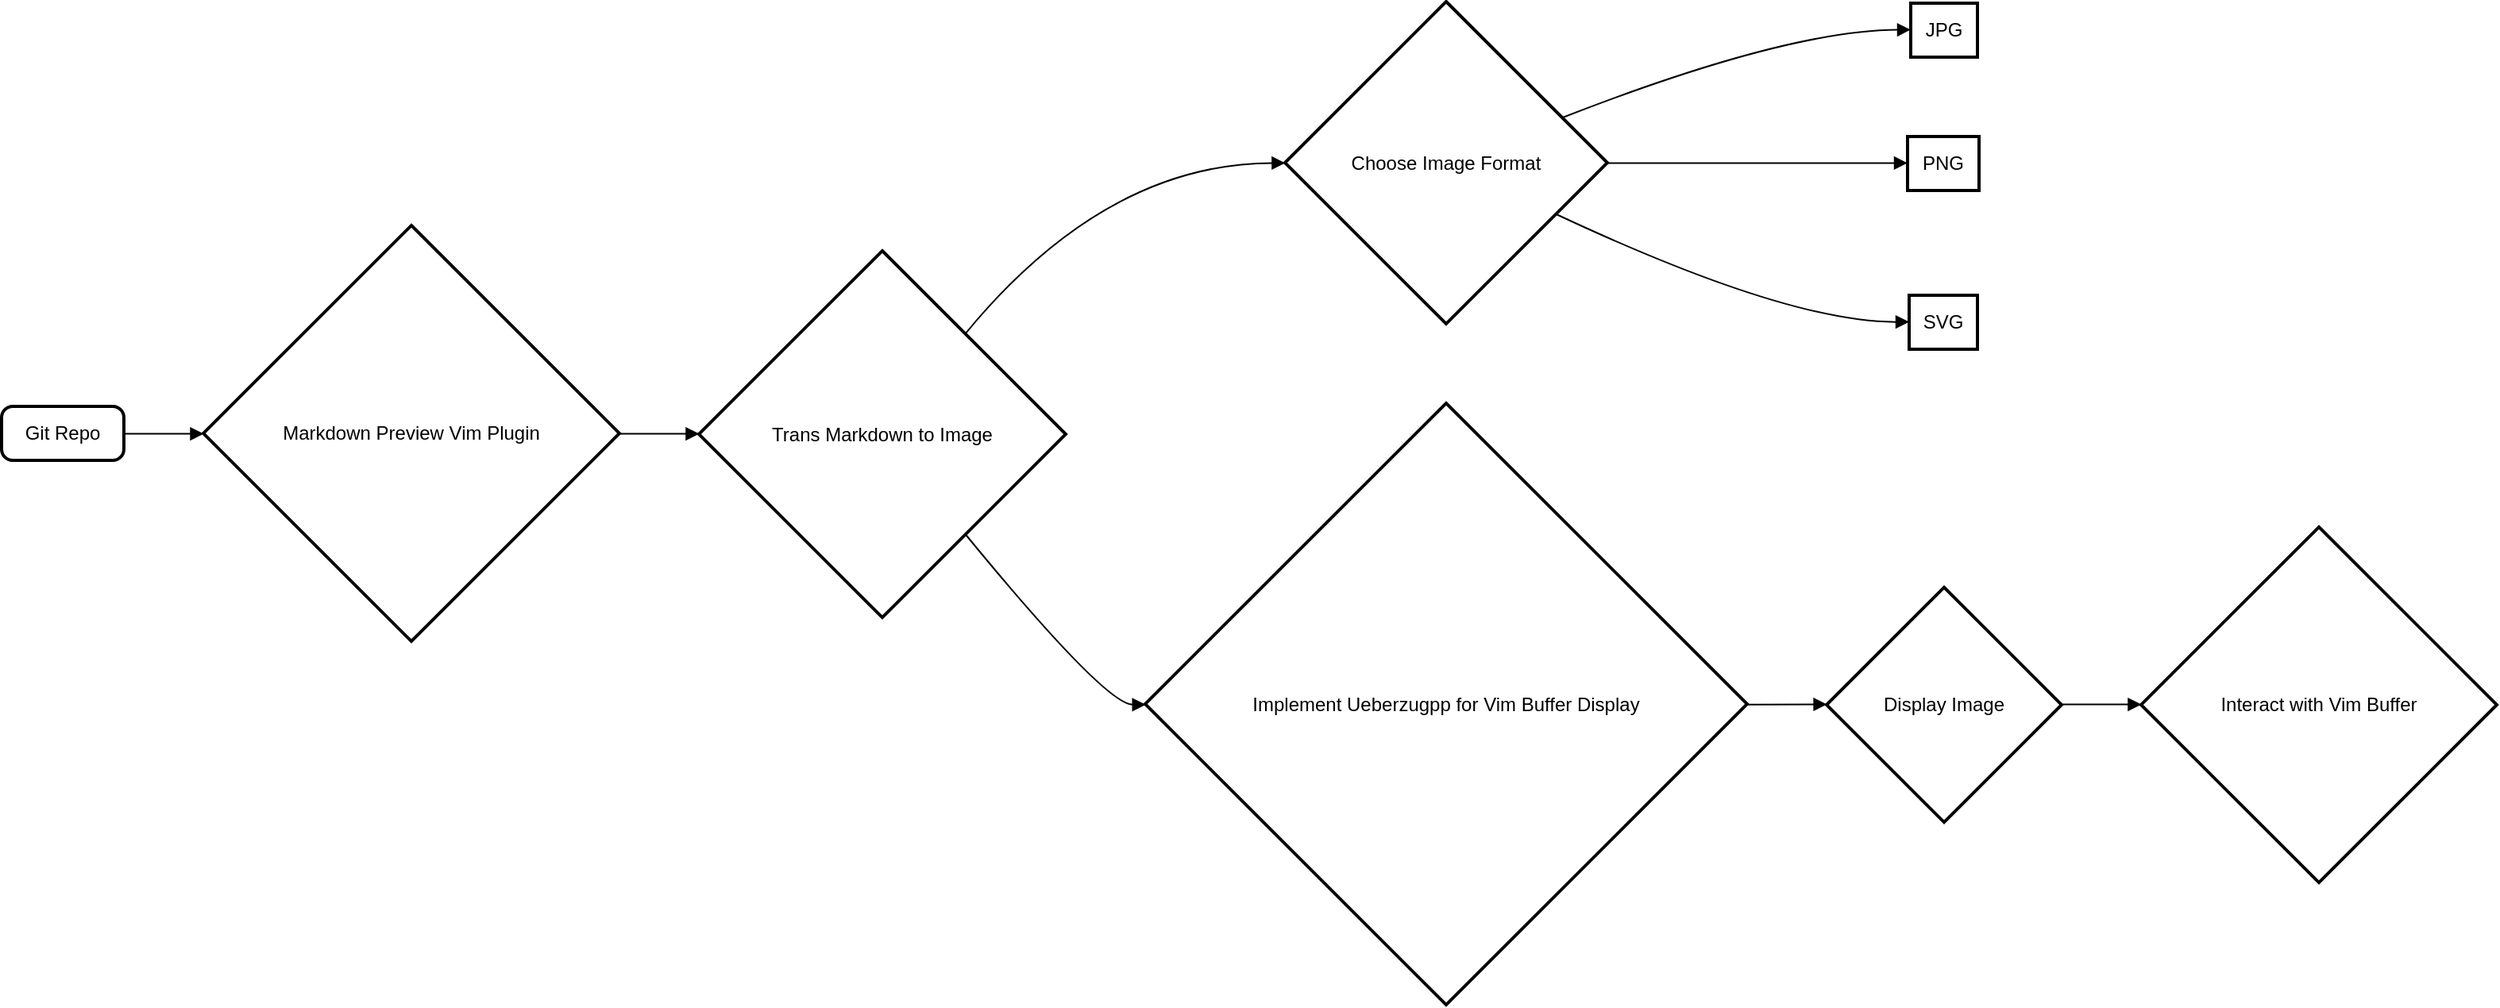 <mxfile version="24.6.4" type="github">
  <diagram name="ページ1" id="QVdreg9Fky29_SkKU2a9">
    <mxGraphModel dx="2261" dy="1928" grid="1" gridSize="10" guides="1" tooltips="1" connect="1" arrows="1" fold="1" page="1" pageScale="1" pageWidth="827" pageHeight="1169" math="1" shadow="0">
      <root>
        <mxCell id="0" />
        <mxCell id="1" parent="0" />
        <mxCell id="2" value="Git Repo" style="rounded=1;absoluteArcSize=1;arcSize=14;whiteSpace=wrap;strokeWidth=2;" parent="1" vertex="1">
          <mxGeometry y="255" width="77" height="34" as="geometry" />
        </mxCell>
        <mxCell id="3" value="Markdown Preview Vim Plugin" style="rhombus;strokeWidth=2;whiteSpace=wrap;" parent="1" vertex="1">
          <mxGeometry x="127" y="141" width="262" height="262" as="geometry" />
        </mxCell>
        <mxCell id="4" value="Trans Markdown to Image" style="rhombus;strokeWidth=2;whiteSpace=wrap;" parent="1" vertex="1">
          <mxGeometry x="439" y="157" width="231" height="231" as="geometry" />
        </mxCell>
        <mxCell id="5" value="Choose Image Format" style="rhombus;strokeWidth=2;whiteSpace=wrap;" parent="1" vertex="1">
          <mxGeometry x="808" width="203" height="203" as="geometry" />
        </mxCell>
        <mxCell id="6" value="JPG" style="whiteSpace=wrap;strokeWidth=2;" parent="1" vertex="1">
          <mxGeometry x="1202" y="1" width="42" height="34" as="geometry" />
        </mxCell>
        <mxCell id="7" value="PNG" style="whiteSpace=wrap;strokeWidth=2;" parent="1" vertex="1">
          <mxGeometry x="1200" y="85" width="45" height="34" as="geometry" />
        </mxCell>
        <mxCell id="8" value="SVG" style="whiteSpace=wrap;strokeWidth=2;" parent="1" vertex="1">
          <mxGeometry x="1201" y="185" width="43" height="34" as="geometry" />
        </mxCell>
        <mxCell id="9" value="Implement Ueberzugpp for Vim Buffer Display" style="rhombus;strokeWidth=2;whiteSpace=wrap;" parent="1" vertex="1">
          <mxGeometry x="720" y="253" width="379" height="379" as="geometry" />
        </mxCell>
        <mxCell id="10" value="Display Image" style="rhombus;strokeWidth=2;whiteSpace=wrap;" parent="1" vertex="1">
          <mxGeometry x="1149" y="369" width="148" height="148" as="geometry" />
        </mxCell>
        <mxCell id="11" value="Interact with Vim Buffer" style="rhombus;strokeWidth=2;whiteSpace=wrap;" parent="1" vertex="1">
          <mxGeometry x="1347" y="331" width="224" height="224" as="geometry" />
        </mxCell>
        <mxCell id="12" value="" style="curved=1;startArrow=none;endArrow=block;exitX=0.998;exitY=0.507;entryX=-0.001;entryY=0.501;" parent="1" source="2" target="3" edge="1">
          <mxGeometry relative="1" as="geometry">
            <Array as="points" />
          </mxGeometry>
        </mxCell>
        <mxCell id="13" value="" style="curved=1;startArrow=none;endArrow=block;exitX=1.001;exitY=0.501;entryX=0.001;entryY=0.499;" parent="1" source="3" target="4" edge="1">
          <mxGeometry relative="1" as="geometry">
            <Array as="points" />
          </mxGeometry>
        </mxCell>
        <mxCell id="14" value="" style="curved=1;startArrow=none;endArrow=block;exitX=0.914;exitY=-0.001;entryX=0.0;entryY=0.501;" parent="1" source="4" target="5" edge="1">
          <mxGeometry relative="1" as="geometry">
            <Array as="points">
              <mxPoint x="695" y="102" />
            </Array>
          </mxGeometry>
        </mxCell>
        <mxCell id="15" value="" style="curved=1;startArrow=none;endArrow=block;exitX=1.002;exitY=0.305;entryX=-0.006;entryY=0.492;" parent="1" source="5" target="6" edge="1">
          <mxGeometry relative="1" as="geometry">
            <Array as="points">
              <mxPoint x="1124" y="18" />
            </Array>
          </mxGeometry>
        </mxCell>
        <mxCell id="16" value="" style="curved=1;startArrow=none;endArrow=block;exitX=1.002;exitY=0.501;entryX=0.01;entryY=0.492;" parent="1" source="5" target="7" edge="1">
          <mxGeometry relative="1" as="geometry">
            <Array as="points" />
          </mxGeometry>
        </mxCell>
        <mxCell id="17" value="" style="curved=1;startArrow=none;endArrow=block;exitX=1.002;exitY=0.735;entryX=0.011;entryY=0.494;" parent="1" source="5" target="8" edge="1">
          <mxGeometry relative="1" as="geometry">
            <Array as="points">
              <mxPoint x="1124" y="202" />
            </Array>
          </mxGeometry>
        </mxCell>
        <mxCell id="18" value="" style="curved=1;startArrow=none;endArrow=block;exitX=0.914;exitY=0.999;entryX=0.001;entryY=0.501;" parent="1" source="4" target="9" edge="1">
          <mxGeometry relative="1" as="geometry">
            <Array as="points">
              <mxPoint x="695" y="443" />
            </Array>
          </mxGeometry>
        </mxCell>
        <mxCell id="19" value="" style="curved=1;startArrow=none;endArrow=block;exitX=1.0;exitY=0.501;entryX=0.0;entryY=0.498;" parent="1" source="9" target="10" edge="1">
          <mxGeometry relative="1" as="geometry">
            <Array as="points" />
          </mxGeometry>
        </mxCell>
        <mxCell id="20" value="" style="curved=1;startArrow=none;endArrow=block;exitX=0.999;exitY=0.498;entryX=-0.001;entryY=0.499;" parent="1" source="10" target="11" edge="1">
          <mxGeometry relative="1" as="geometry">
            <Array as="points" />
          </mxGeometry>
        </mxCell>
      </root>
    </mxGraphModel>
  </diagram>
</mxfile>

